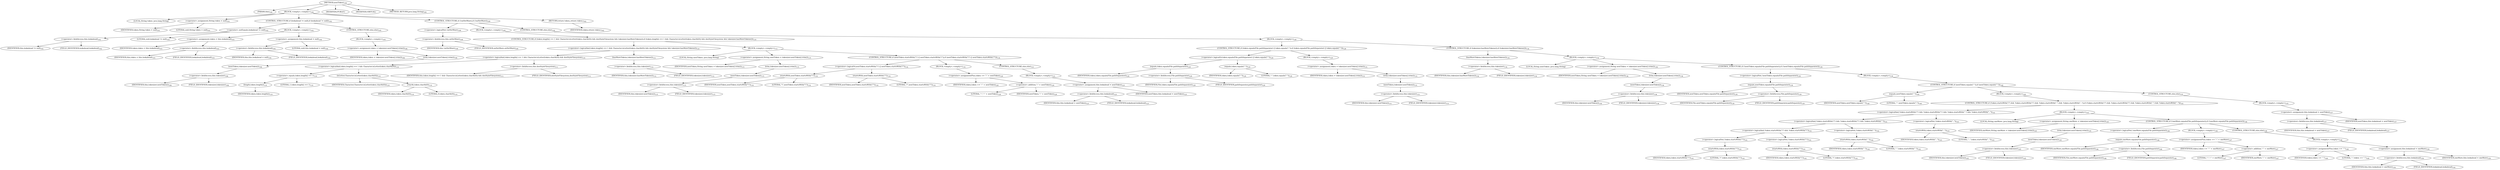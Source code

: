 digraph "nextToken" {  
"110" [label = <(METHOD,nextToken)<SUB>100</SUB>> ]
"111" [label = <(PARAM,this)<SUB>100</SUB>> ]
"112" [label = <(BLOCK,&lt;empty&gt;,&lt;empty&gt;)<SUB>100</SUB>> ]
"113" [label = <(LOCAL,String token: java.lang.String)> ]
"114" [label = <(&lt;operator&gt;.assignment,String token = null)<SUB>101</SUB>> ]
"115" [label = <(IDENTIFIER,token,String token = null)<SUB>101</SUB>> ]
"116" [label = <(LITERAL,null,String token = null)<SUB>101</SUB>> ]
"117" [label = <(CONTROL_STRUCTURE,if (lookahead != null),if (lookahead != null))<SUB>102</SUB>> ]
"118" [label = <(&lt;operator&gt;.notEquals,lookahead != null)<SUB>102</SUB>> ]
"119" [label = <(&lt;operator&gt;.fieldAccess,this.lookahead)<SUB>102</SUB>> ]
"120" [label = <(IDENTIFIER,this,lookahead != null)<SUB>102</SUB>> ]
"121" [label = <(FIELD_IDENTIFIER,lookahead,lookahead)<SUB>102</SUB>> ]
"122" [label = <(LITERAL,null,lookahead != null)<SUB>102</SUB>> ]
"123" [label = <(BLOCK,&lt;empty&gt;,&lt;empty&gt;)<SUB>102</SUB>> ]
"124" [label = <(&lt;operator&gt;.assignment,token = this.lookahead)<SUB>103</SUB>> ]
"125" [label = <(IDENTIFIER,token,token = this.lookahead)<SUB>103</SUB>> ]
"126" [label = <(&lt;operator&gt;.fieldAccess,this.lookahead)<SUB>103</SUB>> ]
"127" [label = <(IDENTIFIER,this,token = this.lookahead)<SUB>103</SUB>> ]
"128" [label = <(FIELD_IDENTIFIER,lookahead,lookahead)<SUB>103</SUB>> ]
"129" [label = <(&lt;operator&gt;.assignment,this.lookahead = null)<SUB>104</SUB>> ]
"130" [label = <(&lt;operator&gt;.fieldAccess,this.lookahead)<SUB>104</SUB>> ]
"131" [label = <(IDENTIFIER,this,this.lookahead = null)<SUB>104</SUB>> ]
"132" [label = <(FIELD_IDENTIFIER,lookahead,lookahead)<SUB>104</SUB>> ]
"133" [label = <(LITERAL,null,this.lookahead = null)<SUB>104</SUB>> ]
"134" [label = <(CONTROL_STRUCTURE,else,else)<SUB>105</SUB>> ]
"135" [label = <(BLOCK,&lt;empty&gt;,&lt;empty&gt;)<SUB>105</SUB>> ]
"136" [label = <(&lt;operator&gt;.assignment,token = tokenizer.nextToken().trim())<SUB>106</SUB>> ]
"137" [label = <(IDENTIFIER,token,token = tokenizer.nextToken().trim())<SUB>106</SUB>> ]
"138" [label = <(trim,tokenizer.nextToken().trim())<SUB>106</SUB>> ]
"139" [label = <(nextToken,tokenizer.nextToken())<SUB>106</SUB>> ]
"140" [label = <(&lt;operator&gt;.fieldAccess,this.tokenizer)<SUB>106</SUB>> ]
"141" [label = <(IDENTIFIER,this,tokenizer.nextToken())<SUB>106</SUB>> ]
"142" [label = <(FIELD_IDENTIFIER,tokenizer,tokenizer)<SUB>106</SUB>> ]
"143" [label = <(CONTROL_STRUCTURE,if (!onNetWare),if (!onNetWare))<SUB>109</SUB>> ]
"144" [label = <(&lt;operator&gt;.logicalNot,!onNetWare)<SUB>109</SUB>> ]
"145" [label = <(&lt;operator&gt;.fieldAccess,this.onNetWare)<SUB>109</SUB>> ]
"146" [label = <(IDENTIFIER,this,!onNetWare)<SUB>109</SUB>> ]
"147" [label = <(FIELD_IDENTIFIER,onNetWare,onNetWare)<SUB>109</SUB>> ]
"148" [label = <(BLOCK,&lt;empty&gt;,&lt;empty&gt;)<SUB>109</SUB>> ]
"149" [label = <(CONTROL_STRUCTURE,if (token.length() == 1 &amp;&amp; Character.isLetter(token.charAt(0)) &amp;&amp; dosStyleFilesystem &amp;&amp; tokenizer.hasMoreTokens()),if (token.length() == 1 &amp;&amp; Character.isLetter(token.charAt(0)) &amp;&amp; dosStyleFilesystem &amp;&amp; tokenizer.hasMoreTokens()))<SUB>110</SUB>> ]
"150" [label = <(&lt;operator&gt;.logicalAnd,token.length() == 1 &amp;&amp; Character.isLetter(token.charAt(0)) &amp;&amp; dosStyleFilesystem &amp;&amp; tokenizer.hasMoreTokens())<SUB>110</SUB>> ]
"151" [label = <(&lt;operator&gt;.logicalAnd,token.length() == 1 &amp;&amp; Character.isLetter(token.charAt(0)) &amp;&amp; dosStyleFilesystem)<SUB>110</SUB>> ]
"152" [label = <(&lt;operator&gt;.logicalAnd,token.length() == 1 &amp;&amp; Character.isLetter(token.charAt(0)))<SUB>110</SUB>> ]
"153" [label = <(&lt;operator&gt;.equals,token.length() == 1)<SUB>110</SUB>> ]
"154" [label = <(length,token.length())<SUB>110</SUB>> ]
"155" [label = <(IDENTIFIER,token,token.length())<SUB>110</SUB>> ]
"156" [label = <(LITERAL,1,token.length() == 1)<SUB>110</SUB>> ]
"157" [label = <(isLetter,Character.isLetter(token.charAt(0)))<SUB>110</SUB>> ]
"158" [label = <(IDENTIFIER,Character,Character.isLetter(token.charAt(0)))<SUB>110</SUB>> ]
"159" [label = <(charAt,token.charAt(0))<SUB>110</SUB>> ]
"160" [label = <(IDENTIFIER,token,token.charAt(0))<SUB>110</SUB>> ]
"161" [label = <(LITERAL,0,token.charAt(0))<SUB>110</SUB>> ]
"162" [label = <(&lt;operator&gt;.fieldAccess,this.dosStyleFilesystem)<SUB>111</SUB>> ]
"163" [label = <(IDENTIFIER,this,token.length() == 1 &amp;&amp; Character.isLetter(token.charAt(0)) &amp;&amp; dosStyleFilesystem)<SUB>111</SUB>> ]
"164" [label = <(FIELD_IDENTIFIER,dosStyleFilesystem,dosStyleFilesystem)<SUB>111</SUB>> ]
"165" [label = <(hasMoreTokens,tokenizer.hasMoreTokens())<SUB>112</SUB>> ]
"166" [label = <(&lt;operator&gt;.fieldAccess,this.tokenizer)<SUB>112</SUB>> ]
"167" [label = <(IDENTIFIER,this,tokenizer.hasMoreTokens())<SUB>112</SUB>> ]
"168" [label = <(FIELD_IDENTIFIER,tokenizer,tokenizer)<SUB>112</SUB>> ]
"169" [label = <(BLOCK,&lt;empty&gt;,&lt;empty&gt;)<SUB>112</SUB>> ]
"170" [label = <(LOCAL,String nextToken: java.lang.String)> ]
"171" [label = <(&lt;operator&gt;.assignment,String nextToken = tokenizer.nextToken().trim())<SUB>115</SUB>> ]
"172" [label = <(IDENTIFIER,nextToken,String nextToken = tokenizer.nextToken().trim())<SUB>115</SUB>> ]
"173" [label = <(trim,tokenizer.nextToken().trim())<SUB>115</SUB>> ]
"174" [label = <(nextToken,tokenizer.nextToken())<SUB>115</SUB>> ]
"175" [label = <(&lt;operator&gt;.fieldAccess,this.tokenizer)<SUB>115</SUB>> ]
"176" [label = <(IDENTIFIER,this,tokenizer.nextToken())<SUB>115</SUB>> ]
"177" [label = <(FIELD_IDENTIFIER,tokenizer,tokenizer)<SUB>115</SUB>> ]
"178" [label = <(CONTROL_STRUCTURE,if (nextToken.startsWith(&quot;\\&quot;) || nextToken.startsWith(&quot;/&quot;)),if (nextToken.startsWith(&quot;\\&quot;) || nextToken.startsWith(&quot;/&quot;)))<SUB>116</SUB>> ]
"179" [label = <(&lt;operator&gt;.logicalOr,nextToken.startsWith(&quot;\\&quot;) || nextToken.startsWith(&quot;/&quot;))<SUB>116</SUB>> ]
"180" [label = <(startsWith,nextToken.startsWith(&quot;\\&quot;))<SUB>116</SUB>> ]
"181" [label = <(IDENTIFIER,nextToken,nextToken.startsWith(&quot;\\&quot;))<SUB>116</SUB>> ]
"182" [label = <(LITERAL,&quot;\\&quot;,nextToken.startsWith(&quot;\\&quot;))<SUB>116</SUB>> ]
"183" [label = <(startsWith,nextToken.startsWith(&quot;/&quot;))<SUB>116</SUB>> ]
"184" [label = <(IDENTIFIER,nextToken,nextToken.startsWith(&quot;/&quot;))<SUB>116</SUB>> ]
"185" [label = <(LITERAL,&quot;/&quot;,nextToken.startsWith(&quot;/&quot;))<SUB>116</SUB>> ]
"186" [label = <(BLOCK,&lt;empty&gt;,&lt;empty&gt;)<SUB>116</SUB>> ]
"187" [label = <(&lt;operator&gt;.assignmentPlus,token += &quot;:&quot; + nextToken)<SUB>120</SUB>> ]
"188" [label = <(IDENTIFIER,token,token += &quot;:&quot; + nextToken)<SUB>120</SUB>> ]
"189" [label = <(&lt;operator&gt;.addition,&quot;:&quot; + nextToken)<SUB>120</SUB>> ]
"190" [label = <(LITERAL,&quot;:&quot;,&quot;:&quot; + nextToken)<SUB>120</SUB>> ]
"191" [label = <(IDENTIFIER,nextToken,&quot;:&quot; + nextToken)<SUB>120</SUB>> ]
"192" [label = <(CONTROL_STRUCTURE,else,else)<SUB>121</SUB>> ]
"193" [label = <(BLOCK,&lt;empty&gt;,&lt;empty&gt;)<SUB>121</SUB>> ]
"194" [label = <(&lt;operator&gt;.assignment,this.lookahead = nextToken)<SUB>123</SUB>> ]
"195" [label = <(&lt;operator&gt;.fieldAccess,this.lookahead)<SUB>123</SUB>> ]
"196" [label = <(IDENTIFIER,this,this.lookahead = nextToken)<SUB>123</SUB>> ]
"197" [label = <(FIELD_IDENTIFIER,lookahead,lookahead)<SUB>123</SUB>> ]
"198" [label = <(IDENTIFIER,nextToken,this.lookahead = nextToken)<SUB>123</SUB>> ]
"199" [label = <(CONTROL_STRUCTURE,else,else)<SUB>126</SUB>> ]
"200" [label = <(BLOCK,&lt;empty&gt;,&lt;empty&gt;)<SUB>126</SUB>> ]
"201" [label = <(CONTROL_STRUCTURE,if (token.equals(File.pathSeparator) || token.equals(&quot;:&quot;)),if (token.equals(File.pathSeparator) || token.equals(&quot;:&quot;)))<SUB>129</SUB>> ]
"202" [label = <(&lt;operator&gt;.logicalOr,token.equals(File.pathSeparator) || token.equals(&quot;:&quot;))<SUB>129</SUB>> ]
"203" [label = <(equals,token.equals(File.pathSeparator))<SUB>129</SUB>> ]
"204" [label = <(IDENTIFIER,token,token.equals(File.pathSeparator))<SUB>129</SUB>> ]
"205" [label = <(&lt;operator&gt;.fieldAccess,File.pathSeparator)<SUB>129</SUB>> ]
"206" [label = <(IDENTIFIER,File,token.equals(File.pathSeparator))<SUB>129</SUB>> ]
"207" [label = <(FIELD_IDENTIFIER,pathSeparator,pathSeparator)<SUB>129</SUB>> ]
"208" [label = <(equals,token.equals(&quot;:&quot;))<SUB>129</SUB>> ]
"209" [label = <(IDENTIFIER,token,token.equals(&quot;:&quot;))<SUB>129</SUB>> ]
"210" [label = <(LITERAL,&quot;:&quot;,token.equals(&quot;:&quot;))<SUB>129</SUB>> ]
"211" [label = <(BLOCK,&lt;empty&gt;,&lt;empty&gt;)<SUB>129</SUB>> ]
"212" [label = <(&lt;operator&gt;.assignment,token = tokenizer.nextToken().trim())<SUB>131</SUB>> ]
"213" [label = <(IDENTIFIER,token,token = tokenizer.nextToken().trim())<SUB>131</SUB>> ]
"214" [label = <(trim,tokenizer.nextToken().trim())<SUB>131</SUB>> ]
"215" [label = <(nextToken,tokenizer.nextToken())<SUB>131</SUB>> ]
"216" [label = <(&lt;operator&gt;.fieldAccess,this.tokenizer)<SUB>131</SUB>> ]
"217" [label = <(IDENTIFIER,this,tokenizer.nextToken())<SUB>131</SUB>> ]
"218" [label = <(FIELD_IDENTIFIER,tokenizer,tokenizer)<SUB>131</SUB>> ]
"219" [label = <(CONTROL_STRUCTURE,if (tokenizer.hasMoreTokens()),if (tokenizer.hasMoreTokens()))<SUB>134</SUB>> ]
"220" [label = <(hasMoreTokens,tokenizer.hasMoreTokens())<SUB>134</SUB>> ]
"221" [label = <(&lt;operator&gt;.fieldAccess,this.tokenizer)<SUB>134</SUB>> ]
"222" [label = <(IDENTIFIER,this,tokenizer.hasMoreTokens())<SUB>134</SUB>> ]
"223" [label = <(FIELD_IDENTIFIER,tokenizer,tokenizer)<SUB>134</SUB>> ]
"224" [label = <(BLOCK,&lt;empty&gt;,&lt;empty&gt;)<SUB>134</SUB>> ]
"225" [label = <(LOCAL,String nextToken: java.lang.String)> ]
"226" [label = <(&lt;operator&gt;.assignment,String nextToken = tokenizer.nextToken().trim())<SUB>136</SUB>> ]
"227" [label = <(IDENTIFIER,nextToken,String nextToken = tokenizer.nextToken().trim())<SUB>136</SUB>> ]
"228" [label = <(trim,tokenizer.nextToken().trim())<SUB>136</SUB>> ]
"229" [label = <(nextToken,tokenizer.nextToken())<SUB>136</SUB>> ]
"230" [label = <(&lt;operator&gt;.fieldAccess,this.tokenizer)<SUB>136</SUB>> ]
"231" [label = <(IDENTIFIER,this,tokenizer.nextToken())<SUB>136</SUB>> ]
"232" [label = <(FIELD_IDENTIFIER,tokenizer,tokenizer)<SUB>136</SUB>> ]
"233" [label = <(CONTROL_STRUCTURE,if (!nextToken.equals(File.pathSeparator)),if (!nextToken.equals(File.pathSeparator)))<SUB>139</SUB>> ]
"234" [label = <(&lt;operator&gt;.logicalNot,!nextToken.equals(File.pathSeparator))<SUB>139</SUB>> ]
"235" [label = <(equals,nextToken.equals(File.pathSeparator))<SUB>139</SUB>> ]
"236" [label = <(IDENTIFIER,nextToken,nextToken.equals(File.pathSeparator))<SUB>139</SUB>> ]
"237" [label = <(&lt;operator&gt;.fieldAccess,File.pathSeparator)<SUB>139</SUB>> ]
"238" [label = <(IDENTIFIER,File,nextToken.equals(File.pathSeparator))<SUB>139</SUB>> ]
"239" [label = <(FIELD_IDENTIFIER,pathSeparator,pathSeparator)<SUB>139</SUB>> ]
"240" [label = <(BLOCK,&lt;empty&gt;,&lt;empty&gt;)<SUB>139</SUB>> ]
"241" [label = <(CONTROL_STRUCTURE,if (nextToken.equals(&quot;:&quot;)),if (nextToken.equals(&quot;:&quot;)))<SUB>140</SUB>> ]
"242" [label = <(equals,nextToken.equals(&quot;:&quot;))<SUB>140</SUB>> ]
"243" [label = <(IDENTIFIER,nextToken,nextToken.equals(&quot;:&quot;))<SUB>140</SUB>> ]
"244" [label = <(LITERAL,&quot;:&quot;,nextToken.equals(&quot;:&quot;))<SUB>140</SUB>> ]
"245" [label = <(BLOCK,&lt;empty&gt;,&lt;empty&gt;)<SUB>140</SUB>> ]
"246" [label = <(CONTROL_STRUCTURE,if (!token.startsWith(&quot;/&quot;) &amp;&amp; !token.startsWith(&quot;\\&quot;) &amp;&amp; !token.startsWith(&quot;.&quot;) &amp;&amp; !token.startsWith(&quot;..&quot;)),if (!token.startsWith(&quot;/&quot;) &amp;&amp; !token.startsWith(&quot;\\&quot;) &amp;&amp; !token.startsWith(&quot;.&quot;) &amp;&amp; !token.startsWith(&quot;..&quot;)))<SUB>141</SUB>> ]
"247" [label = <(&lt;operator&gt;.logicalAnd,!token.startsWith(&quot;/&quot;) &amp;&amp; !token.startsWith(&quot;\\&quot;) &amp;&amp; !token.startsWith(&quot;.&quot;) &amp;&amp; !token.startsWith(&quot;..&quot;))<SUB>141</SUB>> ]
"248" [label = <(&lt;operator&gt;.logicalAnd,!token.startsWith(&quot;/&quot;) &amp;&amp; !token.startsWith(&quot;\\&quot;) &amp;&amp; !token.startsWith(&quot;.&quot;))<SUB>141</SUB>> ]
"249" [label = <(&lt;operator&gt;.logicalAnd,!token.startsWith(&quot;/&quot;) &amp;&amp; !token.startsWith(&quot;\\&quot;))<SUB>141</SUB>> ]
"250" [label = <(&lt;operator&gt;.logicalNot,!token.startsWith(&quot;/&quot;))<SUB>141</SUB>> ]
"251" [label = <(startsWith,token.startsWith(&quot;/&quot;))<SUB>141</SUB>> ]
"252" [label = <(IDENTIFIER,token,token.startsWith(&quot;/&quot;))<SUB>141</SUB>> ]
"253" [label = <(LITERAL,&quot;/&quot;,token.startsWith(&quot;/&quot;))<SUB>141</SUB>> ]
"254" [label = <(&lt;operator&gt;.logicalNot,!token.startsWith(&quot;\\&quot;))<SUB>141</SUB>> ]
"255" [label = <(startsWith,token.startsWith(&quot;\\&quot;))<SUB>141</SUB>> ]
"256" [label = <(IDENTIFIER,token,token.startsWith(&quot;\\&quot;))<SUB>141</SUB>> ]
"257" [label = <(LITERAL,&quot;\\&quot;,token.startsWith(&quot;\\&quot;))<SUB>141</SUB>> ]
"258" [label = <(&lt;operator&gt;.logicalNot,!token.startsWith(&quot;.&quot;))<SUB>142</SUB>> ]
"259" [label = <(startsWith,token.startsWith(&quot;.&quot;))<SUB>142</SUB>> ]
"260" [label = <(IDENTIFIER,token,token.startsWith(&quot;.&quot;))<SUB>142</SUB>> ]
"261" [label = <(LITERAL,&quot;.&quot;,token.startsWith(&quot;.&quot;))<SUB>142</SUB>> ]
"262" [label = <(&lt;operator&gt;.logicalNot,!token.startsWith(&quot;..&quot;))<SUB>143</SUB>> ]
"263" [label = <(startsWith,token.startsWith(&quot;..&quot;))<SUB>143</SUB>> ]
"264" [label = <(IDENTIFIER,token,token.startsWith(&quot;..&quot;))<SUB>143</SUB>> ]
"265" [label = <(LITERAL,&quot;..&quot;,token.startsWith(&quot;..&quot;))<SUB>143</SUB>> ]
"266" [label = <(BLOCK,&lt;empty&gt;,&lt;empty&gt;)<SUB>143</SUB>> ]
"267" [label = <(LOCAL,String oneMore: java.lang.String)> ]
"268" [label = <(&lt;operator&gt;.assignment,String oneMore = tokenizer.nextToken().trim())<SUB>145</SUB>> ]
"269" [label = <(IDENTIFIER,oneMore,String oneMore = tokenizer.nextToken().trim())<SUB>145</SUB>> ]
"270" [label = <(trim,tokenizer.nextToken().trim())<SUB>145</SUB>> ]
"271" [label = <(nextToken,tokenizer.nextToken())<SUB>145</SUB>> ]
"272" [label = <(&lt;operator&gt;.fieldAccess,this.tokenizer)<SUB>145</SUB>> ]
"273" [label = <(IDENTIFIER,this,tokenizer.nextToken())<SUB>145</SUB>> ]
"274" [label = <(FIELD_IDENTIFIER,tokenizer,tokenizer)<SUB>145</SUB>> ]
"275" [label = <(CONTROL_STRUCTURE,if (!oneMore.equals(File.pathSeparator)),if (!oneMore.equals(File.pathSeparator)))<SUB>146</SUB>> ]
"276" [label = <(&lt;operator&gt;.logicalNot,!oneMore.equals(File.pathSeparator))<SUB>146</SUB>> ]
"277" [label = <(equals,oneMore.equals(File.pathSeparator))<SUB>146</SUB>> ]
"278" [label = <(IDENTIFIER,oneMore,oneMore.equals(File.pathSeparator))<SUB>146</SUB>> ]
"279" [label = <(&lt;operator&gt;.fieldAccess,File.pathSeparator)<SUB>146</SUB>> ]
"280" [label = <(IDENTIFIER,File,oneMore.equals(File.pathSeparator))<SUB>146</SUB>> ]
"281" [label = <(FIELD_IDENTIFIER,pathSeparator,pathSeparator)<SUB>146</SUB>> ]
"282" [label = <(BLOCK,&lt;empty&gt;,&lt;empty&gt;)<SUB>146</SUB>> ]
"283" [label = <(&lt;operator&gt;.assignmentPlus,token += &quot;:&quot; + oneMore)<SUB>147</SUB>> ]
"284" [label = <(IDENTIFIER,token,token += &quot;:&quot; + oneMore)<SUB>147</SUB>> ]
"285" [label = <(&lt;operator&gt;.addition,&quot;:&quot; + oneMore)<SUB>147</SUB>> ]
"286" [label = <(LITERAL,&quot;:&quot;,&quot;:&quot; + oneMore)<SUB>147</SUB>> ]
"287" [label = <(IDENTIFIER,oneMore,&quot;:&quot; + oneMore)<SUB>147</SUB>> ]
"288" [label = <(CONTROL_STRUCTURE,else,else)<SUB>148</SUB>> ]
"289" [label = <(BLOCK,&lt;empty&gt;,&lt;empty&gt;)<SUB>148</SUB>> ]
"290" [label = <(&lt;operator&gt;.assignmentPlus,token += &quot;:&quot;)<SUB>149</SUB>> ]
"291" [label = <(IDENTIFIER,token,token += &quot;:&quot;)<SUB>149</SUB>> ]
"292" [label = <(LITERAL,&quot;:&quot;,token += &quot;:&quot;)<SUB>149</SUB>> ]
"293" [label = <(&lt;operator&gt;.assignment,this.lookahead = oneMore)<SUB>150</SUB>> ]
"294" [label = <(&lt;operator&gt;.fieldAccess,this.lookahead)<SUB>150</SUB>> ]
"295" [label = <(IDENTIFIER,this,this.lookahead = oneMore)<SUB>150</SUB>> ]
"296" [label = <(FIELD_IDENTIFIER,lookahead,lookahead)<SUB>150</SUB>> ]
"297" [label = <(IDENTIFIER,oneMore,this.lookahead = oneMore)<SUB>150</SUB>> ]
"298" [label = <(CONTROL_STRUCTURE,else,else)<SUB>155</SUB>> ]
"299" [label = <(BLOCK,&lt;empty&gt;,&lt;empty&gt;)<SUB>155</SUB>> ]
"300" [label = <(&lt;operator&gt;.assignment,this.lookahead = nextToken)<SUB>157</SUB>> ]
"301" [label = <(&lt;operator&gt;.fieldAccess,this.lookahead)<SUB>157</SUB>> ]
"302" [label = <(IDENTIFIER,this,this.lookahead = nextToken)<SUB>157</SUB>> ]
"303" [label = <(FIELD_IDENTIFIER,lookahead,lookahead)<SUB>157</SUB>> ]
"304" [label = <(IDENTIFIER,nextToken,this.lookahead = nextToken)<SUB>157</SUB>> ]
"305" [label = <(RETURN,return token;,return token;)<SUB>162</SUB>> ]
"306" [label = <(IDENTIFIER,token,return token;)<SUB>162</SUB>> ]
"307" [label = <(MODIFIER,PUBLIC)> ]
"308" [label = <(MODIFIER,VIRTUAL)> ]
"309" [label = <(METHOD_RETURN,java.lang.String)<SUB>100</SUB>> ]
  "110" -> "111" 
  "110" -> "112" 
  "110" -> "307" 
  "110" -> "308" 
  "110" -> "309" 
  "112" -> "113" 
  "112" -> "114" 
  "112" -> "117" 
  "112" -> "143" 
  "112" -> "305" 
  "114" -> "115" 
  "114" -> "116" 
  "117" -> "118" 
  "117" -> "123" 
  "117" -> "134" 
  "118" -> "119" 
  "118" -> "122" 
  "119" -> "120" 
  "119" -> "121" 
  "123" -> "124" 
  "123" -> "129" 
  "124" -> "125" 
  "124" -> "126" 
  "126" -> "127" 
  "126" -> "128" 
  "129" -> "130" 
  "129" -> "133" 
  "130" -> "131" 
  "130" -> "132" 
  "134" -> "135" 
  "135" -> "136" 
  "136" -> "137" 
  "136" -> "138" 
  "138" -> "139" 
  "139" -> "140" 
  "140" -> "141" 
  "140" -> "142" 
  "143" -> "144" 
  "143" -> "148" 
  "143" -> "199" 
  "144" -> "145" 
  "145" -> "146" 
  "145" -> "147" 
  "148" -> "149" 
  "149" -> "150" 
  "149" -> "169" 
  "150" -> "151" 
  "150" -> "165" 
  "151" -> "152" 
  "151" -> "162" 
  "152" -> "153" 
  "152" -> "157" 
  "153" -> "154" 
  "153" -> "156" 
  "154" -> "155" 
  "157" -> "158" 
  "157" -> "159" 
  "159" -> "160" 
  "159" -> "161" 
  "162" -> "163" 
  "162" -> "164" 
  "165" -> "166" 
  "166" -> "167" 
  "166" -> "168" 
  "169" -> "170" 
  "169" -> "171" 
  "169" -> "178" 
  "171" -> "172" 
  "171" -> "173" 
  "173" -> "174" 
  "174" -> "175" 
  "175" -> "176" 
  "175" -> "177" 
  "178" -> "179" 
  "178" -> "186" 
  "178" -> "192" 
  "179" -> "180" 
  "179" -> "183" 
  "180" -> "181" 
  "180" -> "182" 
  "183" -> "184" 
  "183" -> "185" 
  "186" -> "187" 
  "187" -> "188" 
  "187" -> "189" 
  "189" -> "190" 
  "189" -> "191" 
  "192" -> "193" 
  "193" -> "194" 
  "194" -> "195" 
  "194" -> "198" 
  "195" -> "196" 
  "195" -> "197" 
  "199" -> "200" 
  "200" -> "201" 
  "200" -> "219" 
  "201" -> "202" 
  "201" -> "211" 
  "202" -> "203" 
  "202" -> "208" 
  "203" -> "204" 
  "203" -> "205" 
  "205" -> "206" 
  "205" -> "207" 
  "208" -> "209" 
  "208" -> "210" 
  "211" -> "212" 
  "212" -> "213" 
  "212" -> "214" 
  "214" -> "215" 
  "215" -> "216" 
  "216" -> "217" 
  "216" -> "218" 
  "219" -> "220" 
  "219" -> "224" 
  "220" -> "221" 
  "221" -> "222" 
  "221" -> "223" 
  "224" -> "225" 
  "224" -> "226" 
  "224" -> "233" 
  "226" -> "227" 
  "226" -> "228" 
  "228" -> "229" 
  "229" -> "230" 
  "230" -> "231" 
  "230" -> "232" 
  "233" -> "234" 
  "233" -> "240" 
  "234" -> "235" 
  "235" -> "236" 
  "235" -> "237" 
  "237" -> "238" 
  "237" -> "239" 
  "240" -> "241" 
  "241" -> "242" 
  "241" -> "245" 
  "241" -> "298" 
  "242" -> "243" 
  "242" -> "244" 
  "245" -> "246" 
  "246" -> "247" 
  "246" -> "266" 
  "247" -> "248" 
  "247" -> "262" 
  "248" -> "249" 
  "248" -> "258" 
  "249" -> "250" 
  "249" -> "254" 
  "250" -> "251" 
  "251" -> "252" 
  "251" -> "253" 
  "254" -> "255" 
  "255" -> "256" 
  "255" -> "257" 
  "258" -> "259" 
  "259" -> "260" 
  "259" -> "261" 
  "262" -> "263" 
  "263" -> "264" 
  "263" -> "265" 
  "266" -> "267" 
  "266" -> "268" 
  "266" -> "275" 
  "268" -> "269" 
  "268" -> "270" 
  "270" -> "271" 
  "271" -> "272" 
  "272" -> "273" 
  "272" -> "274" 
  "275" -> "276" 
  "275" -> "282" 
  "275" -> "288" 
  "276" -> "277" 
  "277" -> "278" 
  "277" -> "279" 
  "279" -> "280" 
  "279" -> "281" 
  "282" -> "283" 
  "283" -> "284" 
  "283" -> "285" 
  "285" -> "286" 
  "285" -> "287" 
  "288" -> "289" 
  "289" -> "290" 
  "289" -> "293" 
  "290" -> "291" 
  "290" -> "292" 
  "293" -> "294" 
  "293" -> "297" 
  "294" -> "295" 
  "294" -> "296" 
  "298" -> "299" 
  "299" -> "300" 
  "300" -> "301" 
  "300" -> "304" 
  "301" -> "302" 
  "301" -> "303" 
  "305" -> "306" 
}

